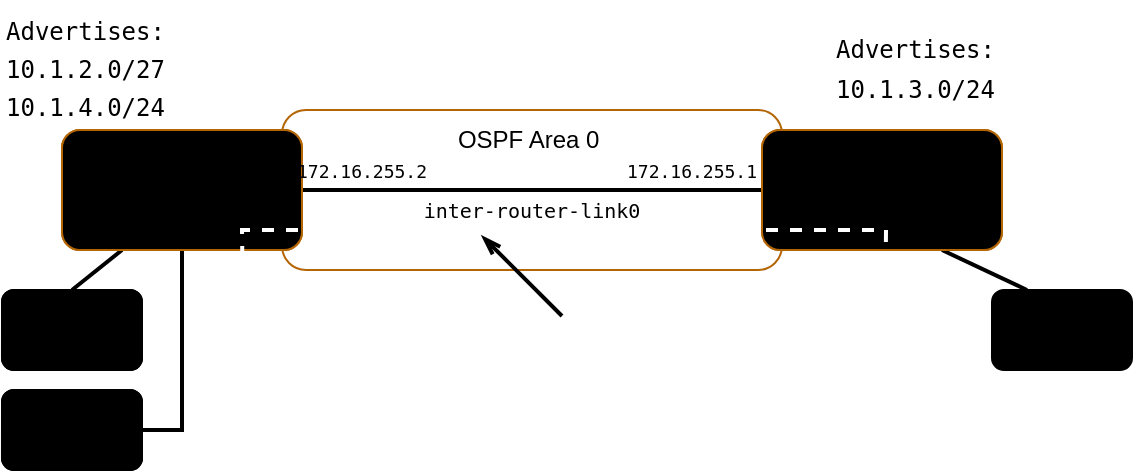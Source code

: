 <mxfile version="28.0.9">
  <diagram name="Page-1" id="wvD0TGrOcVfHGswCKrwI">
    <mxGraphModel dx="543" dy="346" grid="1" gridSize="10" guides="1" tooltips="1" connect="1" arrows="1" fold="1" page="1" pageScale="1" pageWidth="850" pageHeight="1100" math="0" shadow="0">
      <root>
        <mxCell id="0" />
        <mxCell id="1" parent="0" />
        <mxCell id="g_UbJDUyzVjHQ7WcR6PP-4" value="" style="rounded=1;whiteSpace=wrap;html=1;fillColor=none;strokeColor=light-dark(#B46504,#FF1F57);" parent="1" vertex="1">
          <mxGeometry x="150" y="160" width="250" height="80" as="geometry" />
        </mxCell>
        <mxCell id="g_UbJDUyzVjHQ7WcR6PP-1" value="OSPF Area 0&amp;nbsp;" style="text;html=1;align=center;verticalAlign=middle;whiteSpace=wrap;rounded=0;" parent="1" vertex="1">
          <mxGeometry x="235" y="160" width="80" height="30" as="geometry" />
        </mxCell>
        <mxCell id="g_UbJDUyzVjHQ7WcR6PP-2" value="&lt;div&gt;CRS326&lt;/div&gt;&lt;div&gt;RID 172.16.0.1&lt;/div&gt;" style="rounded=1;whiteSpace=wrap;html=1;fillColor=light-dark(#000000,#1A1A1A);strokeColor=light-dark(#B46504,#140007);glass=0;" parent="1" vertex="1">
          <mxGeometry x="40" y="170" width="120" height="60" as="geometry" />
        </mxCell>
        <mxCell id="g_UbJDUyzVjHQ7WcR6PP-3" value="&lt;div&gt;CCR2004&lt;/div&gt;&lt;div&gt;RID 172.16.0.1&lt;/div&gt;" style="rounded=1;whiteSpace=wrap;html=1;glass=0;fillColor=light-dark(#000000,#1A1A1A);strokeColor=light-dark(#B46504,#140007);" parent="1" vertex="1">
          <mxGeometry x="390" y="170" width="120" height="60" as="geometry" />
        </mxCell>
        <mxCell id="g_UbJDUyzVjHQ7WcR6PP-5" value="" style="endArrow=none;html=1;rounded=0;entryX=0;entryY=0.5;entryDx=0;entryDy=0;exitX=1;exitY=0.5;exitDx=0;exitDy=0;strokeWidth=2;" parent="1" source="g_UbJDUyzVjHQ7WcR6PP-2" target="g_UbJDUyzVjHQ7WcR6PP-3" edge="1">
          <mxGeometry width="50" height="50" relative="1" as="geometry">
            <mxPoint x="310" y="320" as="sourcePoint" />
            <mxPoint x="360" y="270" as="targetPoint" />
          </mxGeometry>
        </mxCell>
        <mxCell id="g_UbJDUyzVjHQ7WcR6PP-6" value="&lt;pre&gt;&lt;font size=&quot;1&quot;&gt;inter-router-link0&lt;/font&gt;&lt;/pre&gt;" style="text;html=1;align=center;verticalAlign=middle;whiteSpace=wrap;rounded=0;" parent="1" vertex="1">
          <mxGeometry x="230" y="200" width="90" height="20" as="geometry" />
        </mxCell>
        <mxCell id="g_UbJDUyzVjHQ7WcR6PP-9" value="&lt;div&gt;SVI 20&lt;/div&gt;&lt;div&gt;10.1.2.1/27&lt;/div&gt;" style="rounded=1;whiteSpace=wrap;html=1;fillColor=light-dark(#000000,#1A1A1A);strokeColor=light-dark(#000000,#000099);glass=0;" parent="1" vertex="1">
          <mxGeometry x="10" y="250" width="70" height="40" as="geometry" />
        </mxCell>
        <mxCell id="g_UbJDUyzVjHQ7WcR6PP-10" value="" style="endArrow=none;html=1;rounded=0;entryX=0.25;entryY=1;entryDx=0;entryDy=0;exitX=0.5;exitY=0;exitDx=0;exitDy=0;strokeWidth=2;strokeColor=light-dark(#000000,#FF643A);" parent="1" source="g_UbJDUyzVjHQ7WcR6PP-9" target="g_UbJDUyzVjHQ7WcR6PP-2" edge="1">
          <mxGeometry width="50" height="50" relative="1" as="geometry">
            <mxPoint x="310" y="320" as="sourcePoint" />
            <mxPoint x="360" y="270" as="targetPoint" />
          </mxGeometry>
        </mxCell>
        <mxCell id="g_UbJDUyzVjHQ7WcR6PP-11" value="&lt;div&gt;SVI 40&lt;/div&gt;&lt;div&gt;10.1.4.1/24&lt;/div&gt;" style="rounded=1;whiteSpace=wrap;html=1;fillColor=light-dark(#000000,#1A1A1A);strokeColor=light-dark(#000000,#000099);glass=0;" parent="1" vertex="1">
          <mxGeometry x="10" y="300" width="70" height="40" as="geometry" />
        </mxCell>
        <mxCell id="g_UbJDUyzVjHQ7WcR6PP-12" value="" style="endArrow=none;html=1;rounded=0;entryX=0.5;entryY=1;entryDx=0;entryDy=0;exitX=1;exitY=0.5;exitDx=0;exitDy=0;strokeWidth=2;strokeColor=light-dark(#000000,#FF643A);" parent="1" source="g_UbJDUyzVjHQ7WcR6PP-11" target="g_UbJDUyzVjHQ7WcR6PP-2" edge="1">
          <mxGeometry width="50" height="50" relative="1" as="geometry">
            <mxPoint x="400" y="320" as="sourcePoint" />
            <mxPoint x="60" y="190.0" as="targetPoint" />
            <Array as="points">
              <mxPoint x="100" y="320" />
            </Array>
          </mxGeometry>
        </mxCell>
        <mxCell id="g_UbJDUyzVjHQ7WcR6PP-14" value="" style="endArrow=none;html=1;rounded=0;entryX=0.75;entryY=1;entryDx=0;entryDy=0;exitX=0.25;exitY=0;exitDx=0;exitDy=0;strokeWidth=2;strokeColor=light-dark(#000000,#FF643A);" parent="1" source="g_UbJDUyzVjHQ7WcR6PP-22" target="g_UbJDUyzVjHQ7WcR6PP-19" edge="1">
          <mxGeometry width="50" height="50" relative="1" as="geometry">
            <mxPoint x="475" y="250" as="sourcePoint" />
            <mxPoint x="110" y="230" as="targetPoint" />
          </mxGeometry>
        </mxCell>
        <mxCell id="g_UbJDUyzVjHQ7WcR6PP-15" value="&lt;div style=&quot;line-height: 60%;&quot;&gt;&lt;pre align=&quot;left&quot;&gt;Advertises:&lt;/pre&gt;&lt;pre align=&quot;left&quot;&gt;10.1.2.0/27&lt;/pre&gt;&lt;pre align=&quot;left&quot;&gt;10.1.4.0/24&lt;/pre&gt;&lt;/div&gt;" style="text;html=1;align=left;verticalAlign=middle;whiteSpace=wrap;rounded=0;" parent="1" vertex="1">
          <mxGeometry x="10" y="110" width="80" height="60" as="geometry" />
        </mxCell>
        <mxCell id="g_UbJDUyzVjHQ7WcR6PP-16" value="&lt;div style=&quot;line-height: 60%;&quot;&gt;&lt;pre align=&quot;left&quot;&gt;Advertises:&lt;/pre&gt;&lt;pre align=&quot;left&quot;&gt;10.1.3.0/24&lt;/pre&gt;&lt;/div&gt;" style="text;html=1;align=left;verticalAlign=middle;whiteSpace=wrap;rounded=0;" parent="1" vertex="1">
          <mxGeometry x="425" y="110" width="80" height="60" as="geometry" />
        </mxCell>
        <mxCell id="g_UbJDUyzVjHQ7WcR6PP-17" value="&lt;div&gt;&lt;span style=&quot;color: light-dark(rgb(255, 255, 255), rgb(255, 134, 44));&quot;&gt;CRS326 - Mgmt&lt;/span&gt;&lt;/div&gt;&lt;div&gt;&lt;span style=&quot;color: light-dark(rgb(255, 255, 255), rgb(255, 134, 44));&quot;&gt;SVI&lt;/span&gt;&lt;/div&gt;" style="rounded=1;whiteSpace=wrap;html=1;fillColor=light-dark(#FFFFFF,#1A1A1A);strokeColor=light-dark(#FFFFFF,#FF862C);strokeWidth=2;" parent="1" vertex="1">
          <mxGeometry x="108" y="260" width="90" height="40" as="geometry" />
        </mxCell>
        <mxCell id="g_UbJDUyzVjHQ7WcR6PP-18" value="&lt;div&gt;CRS326&lt;/div&gt;&lt;div&gt;RID 172.16.0.2&lt;/div&gt;" style="rounded=1;whiteSpace=wrap;html=1;fillColor=light-dark(#000000,#1A1A1A);strokeColor=light-dark(#B46504,#FF1F57);glass=0;" parent="1" vertex="1">
          <mxGeometry x="40" y="170" width="120" height="60" as="geometry" />
        </mxCell>
        <mxCell id="g_UbJDUyzVjHQ7WcR6PP-19" value="&lt;div&gt;CCR2004&lt;/div&gt;&lt;div&gt;RID 172.16.0.1&lt;/div&gt;" style="rounded=1;whiteSpace=wrap;html=1;glass=0;fillColor=light-dark(#000000,#1A1A1A);strokeColor=light-dark(#B46504,#FF1F57);" parent="1" vertex="1">
          <mxGeometry x="390" y="170" width="120" height="60" as="geometry" />
        </mxCell>
        <mxCell id="g_UbJDUyzVjHQ7WcR6PP-7" value="&lt;pre&gt;&lt;font style=&quot;font-size: 9px;&quot;&gt;172.16.255.2&lt;/font&gt;&lt;/pre&gt;" style="text;html=1;align=center;verticalAlign=middle;whiteSpace=wrap;rounded=0;" parent="1" vertex="1">
          <mxGeometry x="150" y="180" width="80" height="20" as="geometry" />
        </mxCell>
        <mxCell id="g_UbJDUyzVjHQ7WcR6PP-8" value="&lt;pre&gt;&lt;font style=&quot;font-size: 9px;&quot;&gt;172.16.255.1&lt;/font&gt;&lt;/pre&gt;" style="text;html=1;align=center;verticalAlign=middle;whiteSpace=wrap;rounded=0;" parent="1" vertex="1">
          <mxGeometry x="315" y="180" width="80" height="20" as="geometry" />
        </mxCell>
        <mxCell id="g_UbJDUyzVjHQ7WcR6PP-20" value="&lt;div&gt;SVI 20&lt;/div&gt;&lt;div&gt;10.1.2.1/27&lt;/div&gt;" style="rounded=1;whiteSpace=wrap;html=1;fillColor=light-dark(#000000,#1A1A1A);strokeColor=light-dark(#000000,#FF643A);glass=0;" parent="1" vertex="1">
          <mxGeometry x="10" y="250" width="70" height="40" as="geometry" />
        </mxCell>
        <mxCell id="g_UbJDUyzVjHQ7WcR6PP-21" value="&lt;div&gt;SVI 40&lt;/div&gt;&lt;div&gt;10.1.4.1/24&lt;/div&gt;" style="rounded=1;whiteSpace=wrap;html=1;fillColor=light-dark(#000000,#1A1A1A);strokeColor=light-dark(#000000,#FF643A);glass=0;" parent="1" vertex="1">
          <mxGeometry x="10" y="300" width="70" height="40" as="geometry" />
        </mxCell>
        <mxCell id="g_UbJDUyzVjHQ7WcR6PP-22" value="&lt;div&gt;SVI 30&lt;/div&gt;&lt;div&gt;10.1.3.1/24&lt;/div&gt;" style="rounded=1;whiteSpace=wrap;html=1;fillColor=light-dark(#000000,#1A1A1A);strokeColor=light-dark(#000000,#FF643A);glass=0;" parent="1" vertex="1">
          <mxGeometry x="505" y="250" width="70" height="40" as="geometry" />
        </mxCell>
        <mxCell id="g_UbJDUyzVjHQ7WcR6PP-25" value="&lt;div&gt;&lt;span style=&quot;color: light-dark(rgb(255, 255, 255), rgb(255, 134, 44));&quot;&gt;CCR2004 - Mgmt&lt;/span&gt;&lt;/div&gt;&lt;div&gt;&lt;span style=&quot;color: light-dark(rgb(255, 255, 255), rgb(255, 134, 44));&quot;&gt;SVI&lt;/span&gt;&lt;/div&gt;" style="rounded=1;whiteSpace=wrap;html=1;fillColor=light-dark(#FFFFFF,#1A1A1A);strokeColor=light-dark(#FFFFFF,#FF862C);strokeWidth=2;" parent="1" vertex="1">
          <mxGeometry x="373" y="250" width="105" height="40" as="geometry" />
        </mxCell>
        <mxCell id="g_UbJDUyzVjHQ7WcR6PP-26" value="" style="endArrow=none;html=1;rounded=0;entryX=0.25;entryY=0;entryDx=0;entryDy=0;exitX=0.75;exitY=0;exitDx=0;exitDy=0;strokeColor=light-dark(#FFFFFF,#FF862C);strokeWidth=2;dashed=1;" parent="1" source="g_UbJDUyzVjHQ7WcR6PP-25" target="g_UbJDUyzVjHQ7WcR6PP-17" edge="1">
          <mxGeometry width="50" height="50" relative="1" as="geometry">
            <mxPoint x="133" y="270" as="sourcePoint" />
            <mxPoint x="130" y="240" as="targetPoint" />
            <Array as="points">
              <mxPoint x="452" y="220" />
              <mxPoint x="130" y="220" />
            </Array>
          </mxGeometry>
        </mxCell>
        <mxCell id="g_UbJDUyzVjHQ7WcR6PP-29" value="&lt;div style=&quot;line-height: 100%;&quot;&gt;&lt;div&gt;&lt;font style=&quot;font-size: 10px; line-height: 100%;&quot;&gt;Static route for management networks not advertised by OSPF&lt;/font&gt;&lt;/div&gt;&lt;/div&gt;" style="text;html=1;align=center;verticalAlign=middle;whiteSpace=wrap;rounded=0;fontColor=light-dark(#FFFFFF,#FF862C);" parent="1" vertex="1">
          <mxGeometry x="277" y="252.5" width="87" height="35" as="geometry" />
        </mxCell>
        <mxCell id="g_UbJDUyzVjHQ7WcR6PP-30" value="" style="endArrow=openThin;html=1;rounded=0;endFill=0;strokeWidth=2;" parent="1" edge="1">
          <mxGeometry width="50" height="50" relative="1" as="geometry">
            <mxPoint x="290" y="263" as="sourcePoint" />
            <mxPoint x="250" y="223" as="targetPoint" />
          </mxGeometry>
        </mxCell>
      </root>
    </mxGraphModel>
  </diagram>
</mxfile>
